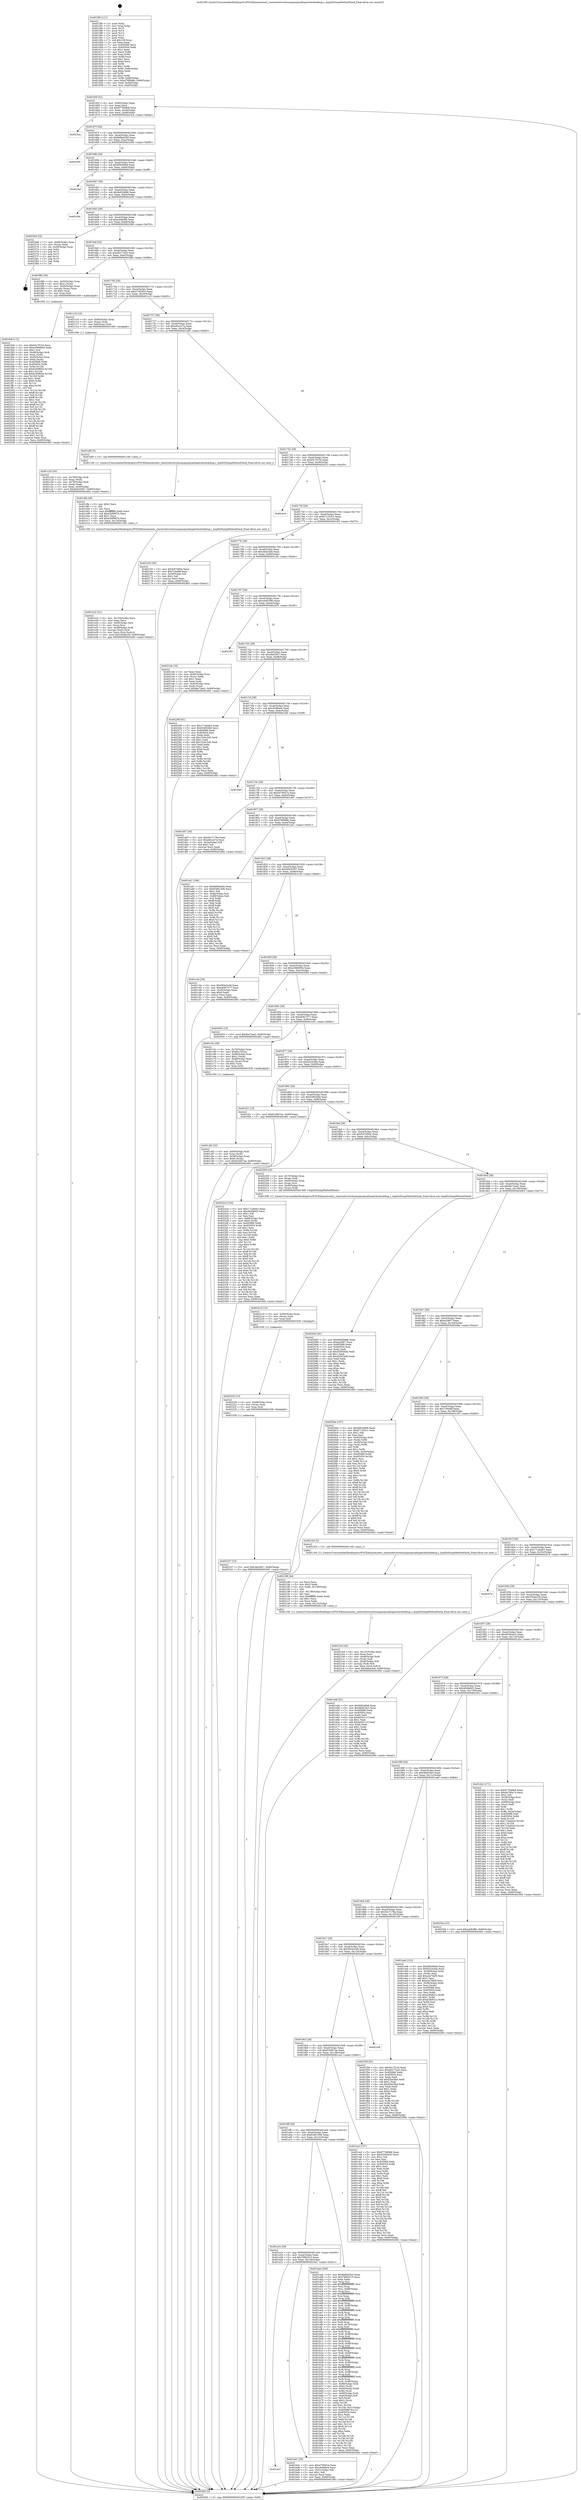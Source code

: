 digraph "0x4015f0" {
  label = "0x4015f0 (/mnt/c/Users/mathe/Desktop/tcc/POCII/binaries/extr_reactosdriversbusacpiacpicadispatcherdsdebug.c_AcpiDsDumpMethodStack_Final-ollvm.out::main(0))"
  labelloc = "t"
  node[shape=record]

  Entry [label="",width=0.3,height=0.3,shape=circle,fillcolor=black,style=filled]
  "0x40165f" [label="{
     0x40165f [32]\l
     | [instrs]\l
     &nbsp;&nbsp;0x40165f \<+6\>: mov -0x90(%rbp),%eax\l
     &nbsp;&nbsp;0x401665 \<+2\>: mov %eax,%ecx\l
     &nbsp;&nbsp;0x401667 \<+6\>: sub $0x8776d9b8,%ecx\l
     &nbsp;&nbsp;0x40166d \<+6\>: mov %eax,-0xa4(%rbp)\l
     &nbsp;&nbsp;0x401673 \<+6\>: mov %ecx,-0xa8(%rbp)\l
     &nbsp;&nbsp;0x401679 \<+6\>: je 00000000004023ca \<main+0xdda\>\l
  }"]
  "0x4023ca" [label="{
     0x4023ca\l
  }", style=dashed]
  "0x40167f" [label="{
     0x40167f [28]\l
     | [instrs]\l
     &nbsp;&nbsp;0x40167f \<+5\>: jmp 0000000000401684 \<main+0x94\>\l
     &nbsp;&nbsp;0x401684 \<+6\>: mov -0xa4(%rbp),%eax\l
     &nbsp;&nbsp;0x40168a \<+5\>: sub $0x8d9e62b0,%eax\l
     &nbsp;&nbsp;0x40168f \<+6\>: mov %eax,-0xac(%rbp)\l
     &nbsp;&nbsp;0x401695 \<+6\>: je 0000000000402385 \<main+0xd95\>\l
  }"]
  Exit [label="",width=0.3,height=0.3,shape=circle,fillcolor=black,style=filled,peripheries=2]
  "0x402385" [label="{
     0x402385\l
  }", style=dashed]
  "0x40169b" [label="{
     0x40169b [28]\l
     | [instrs]\l
     &nbsp;&nbsp;0x40169b \<+5\>: jmp 00000000004016a0 \<main+0xb0\>\l
     &nbsp;&nbsp;0x4016a0 \<+6\>: mov -0xa4(%rbp),%eax\l
     &nbsp;&nbsp;0x4016a6 \<+5\>: sub $0x90fc66b6,%eax\l
     &nbsp;&nbsp;0x4016ab \<+6\>: mov %eax,-0xb0(%rbp)\l
     &nbsp;&nbsp;0x4016b1 \<+6\>: je 00000000004023ef \<main+0xdff\>\l
  }"]
  "0x402237" [label="{
     0x402237 [15]\l
     | [instrs]\l
     &nbsp;&nbsp;0x402237 \<+10\>: movl $0xcfa039c7,-0x90(%rbp)\l
     &nbsp;&nbsp;0x402241 \<+5\>: jmp 0000000000402492 \<main+0xea2\>\l
  }"]
  "0x4023ef" [label="{
     0x4023ef\l
  }", style=dashed]
  "0x4016b7" [label="{
     0x4016b7 [28]\l
     | [instrs]\l
     &nbsp;&nbsp;0x4016b7 \<+5\>: jmp 00000000004016bc \<main+0xcc\>\l
     &nbsp;&nbsp;0x4016bc \<+6\>: mov -0xa4(%rbp),%eax\l
     &nbsp;&nbsp;0x4016c2 \<+5\>: sub $0x9e62b8e6,%eax\l
     &nbsp;&nbsp;0x4016c7 \<+6\>: mov %eax,-0xb4(%rbp)\l
     &nbsp;&nbsp;0x4016cd \<+6\>: je 0000000000402456 \<main+0xe66\>\l
  }"]
  "0x402228" [label="{
     0x402228 [15]\l
     | [instrs]\l
     &nbsp;&nbsp;0x402228 \<+4\>: mov -0x48(%rbp),%rax\l
     &nbsp;&nbsp;0x40222c \<+3\>: mov (%rax),%rax\l
     &nbsp;&nbsp;0x40222f \<+3\>: mov %rax,%rdi\l
     &nbsp;&nbsp;0x402232 \<+5\>: call 0000000000401030 \<free@plt\>\l
     | [calls]\l
     &nbsp;&nbsp;0x401030 \{1\} (unknown)\l
  }"]
  "0x402456" [label="{
     0x402456\l
  }", style=dashed]
  "0x4016d3" [label="{
     0x4016d3 [28]\l
     | [instrs]\l
     &nbsp;&nbsp;0x4016d3 \<+5\>: jmp 00000000004016d8 \<main+0xe8\>\l
     &nbsp;&nbsp;0x4016d8 \<+6\>: mov -0xa4(%rbp),%eax\l
     &nbsp;&nbsp;0x4016de \<+5\>: sub $0xa4dfcf8b,%eax\l
     &nbsp;&nbsp;0x4016e3 \<+6\>: mov %eax,-0xb8(%rbp)\l
     &nbsp;&nbsp;0x4016e9 \<+6\>: je 000000000040236d \<main+0xd7d\>\l
  }"]
  "0x402219" [label="{
     0x402219 [15]\l
     | [instrs]\l
     &nbsp;&nbsp;0x402219 \<+4\>: mov -0x60(%rbp),%rax\l
     &nbsp;&nbsp;0x40221d \<+3\>: mov (%rax),%rax\l
     &nbsp;&nbsp;0x402220 \<+3\>: mov %rax,%rdi\l
     &nbsp;&nbsp;0x402223 \<+5\>: call 0000000000401030 \<free@plt\>\l
     | [calls]\l
     &nbsp;&nbsp;0x401030 \{1\} (unknown)\l
  }"]
  "0x40236d" [label="{
     0x40236d [24]\l
     | [instrs]\l
     &nbsp;&nbsp;0x40236d \<+7\>: mov -0x88(%rbp),%rax\l
     &nbsp;&nbsp;0x402374 \<+2\>: mov (%rax),%eax\l
     &nbsp;&nbsp;0x402376 \<+4\>: lea -0x28(%rbp),%rsp\l
     &nbsp;&nbsp;0x40237a \<+1\>: pop %rbx\l
     &nbsp;&nbsp;0x40237b \<+2\>: pop %r12\l
     &nbsp;&nbsp;0x40237d \<+2\>: pop %r13\l
     &nbsp;&nbsp;0x40237f \<+2\>: pop %r14\l
     &nbsp;&nbsp;0x402381 \<+2\>: pop %r15\l
     &nbsp;&nbsp;0x402383 \<+1\>: pop %rbp\l
     &nbsp;&nbsp;0x402384 \<+1\>: ret\l
  }"]
  "0x4016ef" [label="{
     0x4016ef [28]\l
     | [instrs]\l
     &nbsp;&nbsp;0x4016ef \<+5\>: jmp 00000000004016f4 \<main+0x104\>\l
     &nbsp;&nbsp;0x4016f4 \<+6\>: mov -0xa4(%rbp),%eax\l
     &nbsp;&nbsp;0x4016fa \<+5\>: sub $0xa6277a43,%eax\l
     &nbsp;&nbsp;0x4016ff \<+6\>: mov %eax,-0xbc(%rbp)\l
     &nbsp;&nbsp;0x401705 \<+6\>: je 0000000000401f8b \<main+0x99b\>\l
  }"]
  "0x4021b4" [label="{
     0x4021b4 [42]\l
     | [instrs]\l
     &nbsp;&nbsp;0x4021b4 \<+6\>: mov -0x13c(%rbp),%ecx\l
     &nbsp;&nbsp;0x4021ba \<+3\>: imul %eax,%ecx\l
     &nbsp;&nbsp;0x4021bd \<+4\>: mov -0x48(%rbp),%rdi\l
     &nbsp;&nbsp;0x4021c1 \<+3\>: mov (%rdi),%rdi\l
     &nbsp;&nbsp;0x4021c4 \<+4\>: mov -0x40(%rbp),%r8\l
     &nbsp;&nbsp;0x4021c8 \<+3\>: movslq (%r8),%r8\l
     &nbsp;&nbsp;0x4021cb \<+4\>: mov %ecx,(%rdi,%r8,4)\l
     &nbsp;&nbsp;0x4021cf \<+10\>: movl $0xcbbecdc6,-0x90(%rbp)\l
     &nbsp;&nbsp;0x4021d9 \<+5\>: jmp 0000000000402492 \<main+0xea2\>\l
  }"]
  "0x401f8b" [label="{
     0x401f8b [29]\l
     | [instrs]\l
     &nbsp;&nbsp;0x401f8b \<+4\>: mov -0x50(%rbp),%rax\l
     &nbsp;&nbsp;0x401f8f \<+6\>: movl $0x1,(%rax)\l
     &nbsp;&nbsp;0x401f95 \<+4\>: mov -0x50(%rbp),%rax\l
     &nbsp;&nbsp;0x401f99 \<+3\>: movslq (%rax),%rax\l
     &nbsp;&nbsp;0x401f9c \<+4\>: shl $0x2,%rax\l
     &nbsp;&nbsp;0x401fa0 \<+3\>: mov %rax,%rdi\l
     &nbsp;&nbsp;0x401fa3 \<+5\>: call 0000000000401050 \<malloc@plt\>\l
     | [calls]\l
     &nbsp;&nbsp;0x401050 \{1\} (unknown)\l
  }"]
  "0x40170b" [label="{
     0x40170b [28]\l
     | [instrs]\l
     &nbsp;&nbsp;0x40170b \<+5\>: jmp 0000000000401710 \<main+0x120\>\l
     &nbsp;&nbsp;0x401710 \<+6\>: mov -0xa4(%rbp),%eax\l
     &nbsp;&nbsp;0x401716 \<+5\>: sub $0xa73f2624,%eax\l
     &nbsp;&nbsp;0x40171b \<+6\>: mov %eax,-0xc0(%rbp)\l
     &nbsp;&nbsp;0x401721 \<+6\>: je 0000000000401c10 \<main+0x620\>\l
  }"]
  "0x402188" [label="{
     0x402188 [44]\l
     | [instrs]\l
     &nbsp;&nbsp;0x402188 \<+2\>: xor %ecx,%ecx\l
     &nbsp;&nbsp;0x40218a \<+5\>: mov $0x2,%edx\l
     &nbsp;&nbsp;0x40218f \<+6\>: mov %edx,-0x138(%rbp)\l
     &nbsp;&nbsp;0x402195 \<+1\>: cltd\l
     &nbsp;&nbsp;0x402196 \<+6\>: mov -0x138(%rbp),%esi\l
     &nbsp;&nbsp;0x40219c \<+2\>: idiv %esi\l
     &nbsp;&nbsp;0x40219e \<+6\>: imul $0xfffffffe,%edx,%edx\l
     &nbsp;&nbsp;0x4021a4 \<+3\>: sub $0x1,%ecx\l
     &nbsp;&nbsp;0x4021a7 \<+2\>: sub %ecx,%edx\l
     &nbsp;&nbsp;0x4021a9 \<+6\>: mov %edx,-0x13c(%rbp)\l
     &nbsp;&nbsp;0x4021af \<+5\>: call 0000000000401160 \<next_i\>\l
     | [calls]\l
     &nbsp;&nbsp;0x401160 \{1\} (/mnt/c/Users/mathe/Desktop/tcc/POCII/binaries/extr_reactosdriversbusacpiacpicadispatcherdsdebug.c_AcpiDsDumpMethodStack_Final-ollvm.out::next_i)\l
  }"]
  "0x401c10" [label="{
     0x401c10 [16]\l
     | [instrs]\l
     &nbsp;&nbsp;0x401c10 \<+4\>: mov -0x80(%rbp),%rax\l
     &nbsp;&nbsp;0x401c14 \<+3\>: mov (%rax),%rax\l
     &nbsp;&nbsp;0x401c17 \<+4\>: mov 0x8(%rax),%rdi\l
     &nbsp;&nbsp;0x401c1b \<+5\>: call 0000000000401060 \<atoi@plt\>\l
     | [calls]\l
     &nbsp;&nbsp;0x401060 \{1\} (unknown)\l
  }"]
  "0x401727" [label="{
     0x401727 [28]\l
     | [instrs]\l
     &nbsp;&nbsp;0x401727 \<+5\>: jmp 000000000040172c \<main+0x13c\>\l
     &nbsp;&nbsp;0x40172c \<+6\>: mov -0xa4(%rbp),%eax\l
     &nbsp;&nbsp;0x401732 \<+5\>: sub $0xa9ccce7a,%eax\l
     &nbsp;&nbsp;0x401737 \<+6\>: mov %eax,-0xc4(%rbp)\l
     &nbsp;&nbsp;0x40173d \<+6\>: je 0000000000401df5 \<main+0x805\>\l
  }"]
  "0x401fa8" [label="{
     0x401fa8 [172]\l
     | [instrs]\l
     &nbsp;&nbsp;0x401fa8 \<+5\>: mov $0xb5c7f154,%ecx\l
     &nbsp;&nbsp;0x401fad \<+5\>: mov $0xe396685d,%edx\l
     &nbsp;&nbsp;0x401fb2 \<+3\>: mov $0x1,%sil\l
     &nbsp;&nbsp;0x401fb5 \<+4\>: mov -0x48(%rbp),%rdi\l
     &nbsp;&nbsp;0x401fb9 \<+3\>: mov %rax,(%rdi)\l
     &nbsp;&nbsp;0x401fbc \<+4\>: mov -0x40(%rbp),%rax\l
     &nbsp;&nbsp;0x401fc0 \<+6\>: movl $0x0,(%rax)\l
     &nbsp;&nbsp;0x401fc6 \<+8\>: mov 0x405068,%r8d\l
     &nbsp;&nbsp;0x401fce \<+8\>: mov 0x405054,%r9d\l
     &nbsp;&nbsp;0x401fd6 \<+3\>: mov %r8d,%r10d\l
     &nbsp;&nbsp;0x401fd9 \<+7\>: sub $0xdc50965d,%r10d\l
     &nbsp;&nbsp;0x401fe0 \<+4\>: sub $0x1,%r10d\l
     &nbsp;&nbsp;0x401fe4 \<+7\>: add $0xdc50965d,%r10d\l
     &nbsp;&nbsp;0x401feb \<+4\>: imul %r10d,%r8d\l
     &nbsp;&nbsp;0x401fef \<+4\>: and $0x1,%r8d\l
     &nbsp;&nbsp;0x401ff3 \<+4\>: cmp $0x0,%r8d\l
     &nbsp;&nbsp;0x401ff7 \<+4\>: sete %r11b\l
     &nbsp;&nbsp;0x401ffb \<+4\>: cmp $0xa,%r9d\l
     &nbsp;&nbsp;0x401fff \<+3\>: setl %bl\l
     &nbsp;&nbsp;0x402002 \<+3\>: mov %r11b,%r14b\l
     &nbsp;&nbsp;0x402005 \<+4\>: xor $0xff,%r14b\l
     &nbsp;&nbsp;0x402009 \<+3\>: mov %bl,%r15b\l
     &nbsp;&nbsp;0x40200c \<+4\>: xor $0xff,%r15b\l
     &nbsp;&nbsp;0x402010 \<+4\>: xor $0x1,%sil\l
     &nbsp;&nbsp;0x402014 \<+3\>: mov %r14b,%r12b\l
     &nbsp;&nbsp;0x402017 \<+4\>: and $0xff,%r12b\l
     &nbsp;&nbsp;0x40201b \<+3\>: and %sil,%r11b\l
     &nbsp;&nbsp;0x40201e \<+3\>: mov %r15b,%r13b\l
     &nbsp;&nbsp;0x402021 \<+4\>: and $0xff,%r13b\l
     &nbsp;&nbsp;0x402025 \<+3\>: and %sil,%bl\l
     &nbsp;&nbsp;0x402028 \<+3\>: or %r11b,%r12b\l
     &nbsp;&nbsp;0x40202b \<+3\>: or %bl,%r13b\l
     &nbsp;&nbsp;0x40202e \<+3\>: xor %r13b,%r12b\l
     &nbsp;&nbsp;0x402031 \<+3\>: or %r15b,%r14b\l
     &nbsp;&nbsp;0x402034 \<+4\>: xor $0xff,%r14b\l
     &nbsp;&nbsp;0x402038 \<+4\>: or $0x1,%sil\l
     &nbsp;&nbsp;0x40203c \<+3\>: and %sil,%r14b\l
     &nbsp;&nbsp;0x40203f \<+3\>: or %r14b,%r12b\l
     &nbsp;&nbsp;0x402042 \<+4\>: test $0x1,%r12b\l
     &nbsp;&nbsp;0x402046 \<+3\>: cmovne %edx,%ecx\l
     &nbsp;&nbsp;0x402049 \<+6\>: mov %ecx,-0x90(%rbp)\l
     &nbsp;&nbsp;0x40204f \<+5\>: jmp 0000000000402492 \<main+0xea2\>\l
  }"]
  "0x401df5" [label="{
     0x401df5 [5]\l
     | [instrs]\l
     &nbsp;&nbsp;0x401df5 \<+5\>: call 0000000000401160 \<next_i\>\l
     | [calls]\l
     &nbsp;&nbsp;0x401160 \{1\} (/mnt/c/Users/mathe/Desktop/tcc/POCII/binaries/extr_reactosdriversbusacpiacpicadispatcherdsdebug.c_AcpiDsDumpMethodStack_Final-ollvm.out::next_i)\l
  }"]
  "0x401743" [label="{
     0x401743 [28]\l
     | [instrs]\l
     &nbsp;&nbsp;0x401743 \<+5\>: jmp 0000000000401748 \<main+0x158\>\l
     &nbsp;&nbsp;0x401748 \<+6\>: mov -0xa4(%rbp),%eax\l
     &nbsp;&nbsp;0x40174e \<+5\>: sub $0xb5c7f154,%eax\l
     &nbsp;&nbsp;0x401753 \<+6\>: mov %eax,-0xc8(%rbp)\l
     &nbsp;&nbsp;0x401759 \<+6\>: je 0000000000402419 \<main+0xe29\>\l
  }"]
  "0x401e22" [label="{
     0x401e22 [41]\l
     | [instrs]\l
     &nbsp;&nbsp;0x401e22 \<+6\>: mov -0x134(%rbp),%ecx\l
     &nbsp;&nbsp;0x401e28 \<+3\>: imul %eax,%ecx\l
     &nbsp;&nbsp;0x401e2b \<+4\>: mov -0x60(%rbp),%rsi\l
     &nbsp;&nbsp;0x401e2f \<+3\>: mov (%rsi),%rsi\l
     &nbsp;&nbsp;0x401e32 \<+4\>: mov -0x58(%rbp),%rdi\l
     &nbsp;&nbsp;0x401e36 \<+3\>: movslq (%rdi),%rdi\l
     &nbsp;&nbsp;0x401e39 \<+3\>: mov %ecx,(%rsi,%rdi,4)\l
     &nbsp;&nbsp;0x401e3c \<+10\>: movl $0x250de228,-0x90(%rbp)\l
     &nbsp;&nbsp;0x401e46 \<+5\>: jmp 0000000000402492 \<main+0xea2\>\l
  }"]
  "0x402419" [label="{
     0x402419\l
  }", style=dashed]
  "0x40175f" [label="{
     0x40175f [28]\l
     | [instrs]\l
     &nbsp;&nbsp;0x40175f \<+5\>: jmp 0000000000401764 \<main+0x174\>\l
     &nbsp;&nbsp;0x401764 \<+6\>: mov -0xa4(%rbp),%eax\l
     &nbsp;&nbsp;0x40176a \<+5\>: sub $0xb71253c1,%eax\l
     &nbsp;&nbsp;0x40176f \<+6\>: mov %eax,-0xcc(%rbp)\l
     &nbsp;&nbsp;0x401775 \<+6\>: je 0000000000402165 \<main+0xb75\>\l
  }"]
  "0x401dfa" [label="{
     0x401dfa [40]\l
     | [instrs]\l
     &nbsp;&nbsp;0x401dfa \<+5\>: mov $0x2,%ecx\l
     &nbsp;&nbsp;0x401dff \<+1\>: cltd\l
     &nbsp;&nbsp;0x401e00 \<+2\>: idiv %ecx\l
     &nbsp;&nbsp;0x401e02 \<+6\>: imul $0xfffffffe,%edx,%ecx\l
     &nbsp;&nbsp;0x401e08 \<+6\>: sub $0xe3b8987b,%ecx\l
     &nbsp;&nbsp;0x401e0e \<+3\>: add $0x1,%ecx\l
     &nbsp;&nbsp;0x401e11 \<+6\>: add $0xe3b8987b,%ecx\l
     &nbsp;&nbsp;0x401e17 \<+6\>: mov %ecx,-0x134(%rbp)\l
     &nbsp;&nbsp;0x401e1d \<+5\>: call 0000000000401160 \<next_i\>\l
     | [calls]\l
     &nbsp;&nbsp;0x401160 \{1\} (/mnt/c/Users/mathe/Desktop/tcc/POCII/binaries/extr_reactosdriversbusacpiacpicadispatcherdsdebug.c_AcpiDsDumpMethodStack_Final-ollvm.out::next_i)\l
  }"]
  "0x402165" [label="{
     0x402165 [30]\l
     | [instrs]\l
     &nbsp;&nbsp;0x402165 \<+5\>: mov $0xfc67d00a,%eax\l
     &nbsp;&nbsp;0x40216a \<+5\>: mov $0x7c0ed6f,%ecx\l
     &nbsp;&nbsp;0x40216f \<+3\>: mov -0x29(%rbp),%dl\l
     &nbsp;&nbsp;0x402172 \<+3\>: test $0x1,%dl\l
     &nbsp;&nbsp;0x402175 \<+3\>: cmovne %ecx,%eax\l
     &nbsp;&nbsp;0x402178 \<+6\>: mov %eax,-0x90(%rbp)\l
     &nbsp;&nbsp;0x40217e \<+5\>: jmp 0000000000402492 \<main+0xea2\>\l
  }"]
  "0x40177b" [label="{
     0x40177b [28]\l
     | [instrs]\l
     &nbsp;&nbsp;0x40177b \<+5\>: jmp 0000000000401780 \<main+0x190\>\l
     &nbsp;&nbsp;0x401780 \<+6\>: mov -0xa4(%rbp),%eax\l
     &nbsp;&nbsp;0x401786 \<+5\>: sub $0xcbbecdc6,%eax\l
     &nbsp;&nbsp;0x40178b \<+6\>: mov %eax,-0xd0(%rbp)\l
     &nbsp;&nbsp;0x401791 \<+6\>: je 00000000004021de \<main+0xbee\>\l
  }"]
  "0x401c83" [label="{
     0x401c83 [32]\l
     | [instrs]\l
     &nbsp;&nbsp;0x401c83 \<+4\>: mov -0x60(%rbp),%rdi\l
     &nbsp;&nbsp;0x401c87 \<+3\>: mov %rax,(%rdi)\l
     &nbsp;&nbsp;0x401c8a \<+4\>: mov -0x58(%rbp),%rax\l
     &nbsp;&nbsp;0x401c8e \<+6\>: movl $0x0,(%rax)\l
     &nbsp;&nbsp;0x401c94 \<+10\>: movl $0x61b947ae,-0x90(%rbp)\l
     &nbsp;&nbsp;0x401c9e \<+5\>: jmp 0000000000402492 \<main+0xea2\>\l
  }"]
  "0x4021de" [label="{
     0x4021de [34]\l
     | [instrs]\l
     &nbsp;&nbsp;0x4021de \<+2\>: xor %eax,%eax\l
     &nbsp;&nbsp;0x4021e0 \<+4\>: mov -0x40(%rbp),%rcx\l
     &nbsp;&nbsp;0x4021e4 \<+2\>: mov (%rcx),%edx\l
     &nbsp;&nbsp;0x4021e6 \<+3\>: sub $0x1,%eax\l
     &nbsp;&nbsp;0x4021e9 \<+2\>: sub %eax,%edx\l
     &nbsp;&nbsp;0x4021eb \<+4\>: mov -0x40(%rbp),%rcx\l
     &nbsp;&nbsp;0x4021ef \<+2\>: mov %edx,(%rcx)\l
     &nbsp;&nbsp;0x4021f1 \<+10\>: movl $0xfee72ae2,-0x90(%rbp)\l
     &nbsp;&nbsp;0x4021fb \<+5\>: jmp 0000000000402492 \<main+0xea2\>\l
  }"]
  "0x401797" [label="{
     0x401797 [28]\l
     | [instrs]\l
     &nbsp;&nbsp;0x401797 \<+5\>: jmp 000000000040179c \<main+0x1ac\>\l
     &nbsp;&nbsp;0x40179c \<+6\>: mov -0xa4(%rbp),%eax\l
     &nbsp;&nbsp;0x4017a2 \<+5\>: sub $0xcee05390,%eax\l
     &nbsp;&nbsp;0x4017a7 \<+6\>: mov %eax,-0xd4(%rbp)\l
     &nbsp;&nbsp;0x4017ad \<+6\>: je 0000000000402255 \<main+0xc65\>\l
  }"]
  "0x401c20" [label="{
     0x401c20 [30]\l
     | [instrs]\l
     &nbsp;&nbsp;0x401c20 \<+4\>: mov -0x78(%rbp),%rdi\l
     &nbsp;&nbsp;0x401c24 \<+2\>: mov %eax,(%rdi)\l
     &nbsp;&nbsp;0x401c26 \<+4\>: mov -0x78(%rbp),%rdi\l
     &nbsp;&nbsp;0x401c2a \<+2\>: mov (%rdi),%eax\l
     &nbsp;&nbsp;0x401c2c \<+3\>: mov %eax,-0x30(%rbp)\l
     &nbsp;&nbsp;0x401c2f \<+10\>: movl $0xdd435d57,-0x90(%rbp)\l
     &nbsp;&nbsp;0x401c39 \<+5\>: jmp 0000000000402492 \<main+0xea2\>\l
  }"]
  "0x402255" [label="{
     0x402255\l
  }", style=dashed]
  "0x4017b3" [label="{
     0x4017b3 [28]\l
     | [instrs]\l
     &nbsp;&nbsp;0x4017b3 \<+5\>: jmp 00000000004017b8 \<main+0x1c8\>\l
     &nbsp;&nbsp;0x4017b8 \<+6\>: mov -0xa4(%rbp),%eax\l
     &nbsp;&nbsp;0x4017be \<+5\>: sub $0xcfa039c7,%eax\l
     &nbsp;&nbsp;0x4017c3 \<+6\>: mov %eax,-0xd8(%rbp)\l
     &nbsp;&nbsp;0x4017c9 \<+6\>: je 0000000000402269 \<main+0xc79\>\l
  }"]
  "0x401a37" [label="{
     0x401a37\l
  }", style=dashed]
  "0x402269" [label="{
     0x402269 [91]\l
     | [instrs]\l
     &nbsp;&nbsp;0x402269 \<+5\>: mov $0x171abeb3,%eax\l
     &nbsp;&nbsp;0x40226e \<+5\>: mov $0xf248349d,%ecx\l
     &nbsp;&nbsp;0x402273 \<+7\>: mov 0x405068,%edx\l
     &nbsp;&nbsp;0x40227a \<+7\>: mov 0x405054,%esi\l
     &nbsp;&nbsp;0x402281 \<+2\>: mov %edx,%edi\l
     &nbsp;&nbsp;0x402283 \<+6\>: sub $0x10c6c2d5,%edi\l
     &nbsp;&nbsp;0x402289 \<+3\>: sub $0x1,%edi\l
     &nbsp;&nbsp;0x40228c \<+6\>: add $0x10c6c2d5,%edi\l
     &nbsp;&nbsp;0x402292 \<+3\>: imul %edi,%edx\l
     &nbsp;&nbsp;0x402295 \<+3\>: and $0x1,%edx\l
     &nbsp;&nbsp;0x402298 \<+3\>: cmp $0x0,%edx\l
     &nbsp;&nbsp;0x40229b \<+4\>: sete %r8b\l
     &nbsp;&nbsp;0x40229f \<+3\>: cmp $0xa,%esi\l
     &nbsp;&nbsp;0x4022a2 \<+4\>: setl %r9b\l
     &nbsp;&nbsp;0x4022a6 \<+3\>: mov %r8b,%r10b\l
     &nbsp;&nbsp;0x4022a9 \<+3\>: and %r9b,%r10b\l
     &nbsp;&nbsp;0x4022ac \<+3\>: xor %r9b,%r8b\l
     &nbsp;&nbsp;0x4022af \<+3\>: or %r8b,%r10b\l
     &nbsp;&nbsp;0x4022b2 \<+4\>: test $0x1,%r10b\l
     &nbsp;&nbsp;0x4022b6 \<+3\>: cmovne %ecx,%eax\l
     &nbsp;&nbsp;0x4022b9 \<+6\>: mov %eax,-0x90(%rbp)\l
     &nbsp;&nbsp;0x4022bf \<+5\>: jmp 0000000000402492 \<main+0xea2\>\l
  }"]
  "0x4017cf" [label="{
     0x4017cf [28]\l
     | [instrs]\l
     &nbsp;&nbsp;0x4017cf \<+5\>: jmp 00000000004017d4 \<main+0x1e4\>\l
     &nbsp;&nbsp;0x4017d4 \<+6\>: mov -0xa4(%rbp),%eax\l
     &nbsp;&nbsp;0x4017da \<+5\>: sub $0xcfc0bbe4,%eax\l
     &nbsp;&nbsp;0x4017df \<+6\>: mov %eax,-0xdc(%rbp)\l
     &nbsp;&nbsp;0x4017e5 \<+6\>: je 0000000000401bef \<main+0x5ff\>\l
  }"]
  "0x401bd1" [label="{
     0x401bd1 [30]\l
     | [instrs]\l
     &nbsp;&nbsp;0x401bd1 \<+5\>: mov $0xa73f2624,%eax\l
     &nbsp;&nbsp;0x401bd6 \<+5\>: mov $0xcfc0bbe4,%ecx\l
     &nbsp;&nbsp;0x401bdb \<+3\>: mov -0x31(%rbp),%dl\l
     &nbsp;&nbsp;0x401bde \<+3\>: test $0x1,%dl\l
     &nbsp;&nbsp;0x401be1 \<+3\>: cmovne %ecx,%eax\l
     &nbsp;&nbsp;0x401be4 \<+6\>: mov %eax,-0x90(%rbp)\l
     &nbsp;&nbsp;0x401bea \<+5\>: jmp 0000000000402492 \<main+0xea2\>\l
  }"]
  "0x401bef" [label="{
     0x401bef\l
  }", style=dashed]
  "0x4017eb" [label="{
     0x4017eb [28]\l
     | [instrs]\l
     &nbsp;&nbsp;0x4017eb \<+5\>: jmp 00000000004017f0 \<main+0x200\>\l
     &nbsp;&nbsp;0x4017f0 \<+6\>: mov -0xa4(%rbp),%eax\l
     &nbsp;&nbsp;0x4017f6 \<+5\>: sub $0xd4790a7a,%eax\l
     &nbsp;&nbsp;0x4017fb \<+6\>: mov %eax,-0xe0(%rbp)\l
     &nbsp;&nbsp;0x401801 \<+6\>: je 0000000000401dd7 \<main+0x7e7\>\l
  }"]
  "0x401a1b" [label="{
     0x401a1b [28]\l
     | [instrs]\l
     &nbsp;&nbsp;0x401a1b \<+5\>: jmp 0000000000401a20 \<main+0x430\>\l
     &nbsp;&nbsp;0x401a20 \<+6\>: mov -0xa4(%rbp),%eax\l
     &nbsp;&nbsp;0x401a26 \<+5\>: sub $0x76f64313,%eax\l
     &nbsp;&nbsp;0x401a2b \<+6\>: mov %eax,-0x130(%rbp)\l
     &nbsp;&nbsp;0x401a31 \<+6\>: je 0000000000401bd1 \<main+0x5e1\>\l
  }"]
  "0x401dd7" [label="{
     0x401dd7 [30]\l
     | [instrs]\l
     &nbsp;&nbsp;0x401dd7 \<+5\>: mov $0x54c7179a,%eax\l
     &nbsp;&nbsp;0x401ddc \<+5\>: mov $0xa9ccce7a,%ecx\l
     &nbsp;&nbsp;0x401de1 \<+3\>: mov -0x2a(%rbp),%dl\l
     &nbsp;&nbsp;0x401de4 \<+3\>: test $0x1,%dl\l
     &nbsp;&nbsp;0x401de7 \<+3\>: cmovne %ecx,%eax\l
     &nbsp;&nbsp;0x401dea \<+6\>: mov %eax,-0x90(%rbp)\l
     &nbsp;&nbsp;0x401df0 \<+5\>: jmp 0000000000402492 \<main+0xea2\>\l
  }"]
  "0x401807" [label="{
     0x401807 [28]\l
     | [instrs]\l
     &nbsp;&nbsp;0x401807 \<+5\>: jmp 000000000040180c \<main+0x21c\>\l
     &nbsp;&nbsp;0x40180c \<+6\>: mov -0xa4(%rbp),%eax\l
     &nbsp;&nbsp;0x401812 \<+5\>: sub $0xd76f0d6b,%eax\l
     &nbsp;&nbsp;0x401817 \<+6\>: mov %eax,-0xe4(%rbp)\l
     &nbsp;&nbsp;0x40181d \<+6\>: je 0000000000401a41 \<main+0x451\>\l
  }"]
  "0x401aab" [label="{
     0x401aab [294]\l
     | [instrs]\l
     &nbsp;&nbsp;0x401aab \<+5\>: mov $0x8d9e62b0,%eax\l
     &nbsp;&nbsp;0x401ab0 \<+5\>: mov $0x76f64313,%ecx\l
     &nbsp;&nbsp;0x401ab5 \<+2\>: xor %edx,%edx\l
     &nbsp;&nbsp;0x401ab7 \<+3\>: mov %rsp,%rsi\l
     &nbsp;&nbsp;0x401aba \<+4\>: add $0xfffffffffffffff0,%rsi\l
     &nbsp;&nbsp;0x401abe \<+3\>: mov %rsi,%rsp\l
     &nbsp;&nbsp;0x401ac1 \<+7\>: mov %rsi,-0x88(%rbp)\l
     &nbsp;&nbsp;0x401ac8 \<+3\>: mov %rsp,%rsi\l
     &nbsp;&nbsp;0x401acb \<+4\>: add $0xfffffffffffffff0,%rsi\l
     &nbsp;&nbsp;0x401acf \<+3\>: mov %rsi,%rsp\l
     &nbsp;&nbsp;0x401ad2 \<+3\>: mov %rsp,%rdi\l
     &nbsp;&nbsp;0x401ad5 \<+4\>: add $0xfffffffffffffff0,%rdi\l
     &nbsp;&nbsp;0x401ad9 \<+3\>: mov %rdi,%rsp\l
     &nbsp;&nbsp;0x401adc \<+4\>: mov %rdi,-0x80(%rbp)\l
     &nbsp;&nbsp;0x401ae0 \<+3\>: mov %rsp,%rdi\l
     &nbsp;&nbsp;0x401ae3 \<+4\>: add $0xfffffffffffffff0,%rdi\l
     &nbsp;&nbsp;0x401ae7 \<+3\>: mov %rdi,%rsp\l
     &nbsp;&nbsp;0x401aea \<+4\>: mov %rdi,-0x78(%rbp)\l
     &nbsp;&nbsp;0x401aee \<+3\>: mov %rsp,%rdi\l
     &nbsp;&nbsp;0x401af1 \<+4\>: add $0xfffffffffffffff0,%rdi\l
     &nbsp;&nbsp;0x401af5 \<+3\>: mov %rdi,%rsp\l
     &nbsp;&nbsp;0x401af8 \<+4\>: mov %rdi,-0x70(%rbp)\l
     &nbsp;&nbsp;0x401afc \<+3\>: mov %rsp,%rdi\l
     &nbsp;&nbsp;0x401aff \<+4\>: add $0xfffffffffffffff0,%rdi\l
     &nbsp;&nbsp;0x401b03 \<+3\>: mov %rdi,%rsp\l
     &nbsp;&nbsp;0x401b06 \<+4\>: mov %rdi,-0x68(%rbp)\l
     &nbsp;&nbsp;0x401b0a \<+3\>: mov %rsp,%rdi\l
     &nbsp;&nbsp;0x401b0d \<+4\>: add $0xfffffffffffffff0,%rdi\l
     &nbsp;&nbsp;0x401b11 \<+3\>: mov %rdi,%rsp\l
     &nbsp;&nbsp;0x401b14 \<+4\>: mov %rdi,-0x60(%rbp)\l
     &nbsp;&nbsp;0x401b18 \<+3\>: mov %rsp,%rdi\l
     &nbsp;&nbsp;0x401b1b \<+4\>: add $0xfffffffffffffff0,%rdi\l
     &nbsp;&nbsp;0x401b1f \<+3\>: mov %rdi,%rsp\l
     &nbsp;&nbsp;0x401b22 \<+4\>: mov %rdi,-0x58(%rbp)\l
     &nbsp;&nbsp;0x401b26 \<+3\>: mov %rsp,%rdi\l
     &nbsp;&nbsp;0x401b29 \<+4\>: add $0xfffffffffffffff0,%rdi\l
     &nbsp;&nbsp;0x401b2d \<+3\>: mov %rdi,%rsp\l
     &nbsp;&nbsp;0x401b30 \<+4\>: mov %rdi,-0x50(%rbp)\l
     &nbsp;&nbsp;0x401b34 \<+3\>: mov %rsp,%rdi\l
     &nbsp;&nbsp;0x401b37 \<+4\>: add $0xfffffffffffffff0,%rdi\l
     &nbsp;&nbsp;0x401b3b \<+3\>: mov %rdi,%rsp\l
     &nbsp;&nbsp;0x401b3e \<+4\>: mov %rdi,-0x48(%rbp)\l
     &nbsp;&nbsp;0x401b42 \<+3\>: mov %rsp,%rdi\l
     &nbsp;&nbsp;0x401b45 \<+4\>: add $0xfffffffffffffff0,%rdi\l
     &nbsp;&nbsp;0x401b49 \<+3\>: mov %rdi,%rsp\l
     &nbsp;&nbsp;0x401b4c \<+4\>: mov %rdi,-0x40(%rbp)\l
     &nbsp;&nbsp;0x401b50 \<+7\>: mov -0x88(%rbp),%rdi\l
     &nbsp;&nbsp;0x401b57 \<+6\>: movl $0x0,(%rdi)\l
     &nbsp;&nbsp;0x401b5d \<+7\>: mov -0x94(%rbp),%r8d\l
     &nbsp;&nbsp;0x401b64 \<+3\>: mov %r8d,(%rsi)\l
     &nbsp;&nbsp;0x401b67 \<+4\>: mov -0x80(%rbp),%rdi\l
     &nbsp;&nbsp;0x401b6b \<+7\>: mov -0xa0(%rbp),%r9\l
     &nbsp;&nbsp;0x401b72 \<+3\>: mov %r9,(%rdi)\l
     &nbsp;&nbsp;0x401b75 \<+3\>: cmpl $0x2,(%rsi)\l
     &nbsp;&nbsp;0x401b78 \<+4\>: setne %r10b\l
     &nbsp;&nbsp;0x401b7c \<+4\>: and $0x1,%r10b\l
     &nbsp;&nbsp;0x401b80 \<+4\>: mov %r10b,-0x31(%rbp)\l
     &nbsp;&nbsp;0x401b84 \<+8\>: mov 0x405068,%r11d\l
     &nbsp;&nbsp;0x401b8c \<+7\>: mov 0x405054,%ebx\l
     &nbsp;&nbsp;0x401b93 \<+3\>: sub $0x1,%edx\l
     &nbsp;&nbsp;0x401b96 \<+3\>: mov %r11d,%r14d\l
     &nbsp;&nbsp;0x401b99 \<+3\>: add %edx,%r14d\l
     &nbsp;&nbsp;0x401b9c \<+4\>: imul %r14d,%r11d\l
     &nbsp;&nbsp;0x401ba0 \<+4\>: and $0x1,%r11d\l
     &nbsp;&nbsp;0x401ba4 \<+4\>: cmp $0x0,%r11d\l
     &nbsp;&nbsp;0x401ba8 \<+4\>: sete %r10b\l
     &nbsp;&nbsp;0x401bac \<+3\>: cmp $0xa,%ebx\l
     &nbsp;&nbsp;0x401baf \<+4\>: setl %r15b\l
     &nbsp;&nbsp;0x401bb3 \<+3\>: mov %r10b,%r12b\l
     &nbsp;&nbsp;0x401bb6 \<+3\>: and %r15b,%r12b\l
     &nbsp;&nbsp;0x401bb9 \<+3\>: xor %r15b,%r10b\l
     &nbsp;&nbsp;0x401bbc \<+3\>: or %r10b,%r12b\l
     &nbsp;&nbsp;0x401bbf \<+4\>: test $0x1,%r12b\l
     &nbsp;&nbsp;0x401bc3 \<+3\>: cmovne %ecx,%eax\l
     &nbsp;&nbsp;0x401bc6 \<+6\>: mov %eax,-0x90(%rbp)\l
     &nbsp;&nbsp;0x401bcc \<+5\>: jmp 0000000000402492 \<main+0xea2\>\l
  }"]
  "0x401a41" [label="{
     0x401a41 [106]\l
     | [instrs]\l
     &nbsp;&nbsp;0x401a41 \<+5\>: mov $0x8d9e62b0,%eax\l
     &nbsp;&nbsp;0x401a46 \<+5\>: mov $0x63d61506,%ecx\l
     &nbsp;&nbsp;0x401a4b \<+2\>: mov $0x1,%dl\l
     &nbsp;&nbsp;0x401a4d \<+7\>: mov -0x8a(%rbp),%sil\l
     &nbsp;&nbsp;0x401a54 \<+7\>: mov -0x89(%rbp),%dil\l
     &nbsp;&nbsp;0x401a5b \<+3\>: mov %sil,%r8b\l
     &nbsp;&nbsp;0x401a5e \<+4\>: xor $0xff,%r8b\l
     &nbsp;&nbsp;0x401a62 \<+3\>: mov %dil,%r9b\l
     &nbsp;&nbsp;0x401a65 \<+4\>: xor $0xff,%r9b\l
     &nbsp;&nbsp;0x401a69 \<+3\>: xor $0x0,%dl\l
     &nbsp;&nbsp;0x401a6c \<+3\>: mov %r8b,%r10b\l
     &nbsp;&nbsp;0x401a6f \<+4\>: and $0x0,%r10b\l
     &nbsp;&nbsp;0x401a73 \<+3\>: and %dl,%sil\l
     &nbsp;&nbsp;0x401a76 \<+3\>: mov %r9b,%r11b\l
     &nbsp;&nbsp;0x401a79 \<+4\>: and $0x0,%r11b\l
     &nbsp;&nbsp;0x401a7d \<+3\>: and %dl,%dil\l
     &nbsp;&nbsp;0x401a80 \<+3\>: or %sil,%r10b\l
     &nbsp;&nbsp;0x401a83 \<+3\>: or %dil,%r11b\l
     &nbsp;&nbsp;0x401a86 \<+3\>: xor %r11b,%r10b\l
     &nbsp;&nbsp;0x401a89 \<+3\>: or %r9b,%r8b\l
     &nbsp;&nbsp;0x401a8c \<+4\>: xor $0xff,%r8b\l
     &nbsp;&nbsp;0x401a90 \<+3\>: or $0x0,%dl\l
     &nbsp;&nbsp;0x401a93 \<+3\>: and %dl,%r8b\l
     &nbsp;&nbsp;0x401a96 \<+3\>: or %r8b,%r10b\l
     &nbsp;&nbsp;0x401a99 \<+4\>: test $0x1,%r10b\l
     &nbsp;&nbsp;0x401a9d \<+3\>: cmovne %ecx,%eax\l
     &nbsp;&nbsp;0x401aa0 \<+6\>: mov %eax,-0x90(%rbp)\l
     &nbsp;&nbsp;0x401aa6 \<+5\>: jmp 0000000000402492 \<main+0xea2\>\l
  }"]
  "0x401823" [label="{
     0x401823 [28]\l
     | [instrs]\l
     &nbsp;&nbsp;0x401823 \<+5\>: jmp 0000000000401828 \<main+0x238\>\l
     &nbsp;&nbsp;0x401828 \<+6\>: mov -0xa4(%rbp),%eax\l
     &nbsp;&nbsp;0x40182e \<+5\>: sub $0xdd435d57,%eax\l
     &nbsp;&nbsp;0x401833 \<+6\>: mov %eax,-0xe8(%rbp)\l
     &nbsp;&nbsp;0x401839 \<+6\>: je 0000000000401c3e \<main+0x64e\>\l
  }"]
  "0x402492" [label="{
     0x402492 [5]\l
     | [instrs]\l
     &nbsp;&nbsp;0x402492 \<+5\>: jmp 000000000040165f \<main+0x6f\>\l
  }"]
  "0x4015f0" [label="{
     0x4015f0 [111]\l
     | [instrs]\l
     &nbsp;&nbsp;0x4015f0 \<+1\>: push %rbp\l
     &nbsp;&nbsp;0x4015f1 \<+3\>: mov %rsp,%rbp\l
     &nbsp;&nbsp;0x4015f4 \<+2\>: push %r15\l
     &nbsp;&nbsp;0x4015f6 \<+2\>: push %r14\l
     &nbsp;&nbsp;0x4015f8 \<+2\>: push %r13\l
     &nbsp;&nbsp;0x4015fa \<+2\>: push %r12\l
     &nbsp;&nbsp;0x4015fc \<+1\>: push %rbx\l
     &nbsp;&nbsp;0x4015fd \<+7\>: sub $0x138,%rsp\l
     &nbsp;&nbsp;0x401604 \<+2\>: xor %eax,%eax\l
     &nbsp;&nbsp;0x401606 \<+7\>: mov 0x405068,%ecx\l
     &nbsp;&nbsp;0x40160d \<+7\>: mov 0x405054,%edx\l
     &nbsp;&nbsp;0x401614 \<+3\>: sub $0x1,%eax\l
     &nbsp;&nbsp;0x401617 \<+3\>: mov %ecx,%r8d\l
     &nbsp;&nbsp;0x40161a \<+3\>: add %eax,%r8d\l
     &nbsp;&nbsp;0x40161d \<+4\>: imul %r8d,%ecx\l
     &nbsp;&nbsp;0x401621 \<+3\>: and $0x1,%ecx\l
     &nbsp;&nbsp;0x401624 \<+3\>: cmp $0x0,%ecx\l
     &nbsp;&nbsp;0x401627 \<+4\>: sete %r9b\l
     &nbsp;&nbsp;0x40162b \<+4\>: and $0x1,%r9b\l
     &nbsp;&nbsp;0x40162f \<+7\>: mov %r9b,-0x8a(%rbp)\l
     &nbsp;&nbsp;0x401636 \<+3\>: cmp $0xa,%edx\l
     &nbsp;&nbsp;0x401639 \<+4\>: setl %r9b\l
     &nbsp;&nbsp;0x40163d \<+4\>: and $0x1,%r9b\l
     &nbsp;&nbsp;0x401641 \<+7\>: mov %r9b,-0x89(%rbp)\l
     &nbsp;&nbsp;0x401648 \<+10\>: movl $0xd76f0d6b,-0x90(%rbp)\l
     &nbsp;&nbsp;0x401652 \<+6\>: mov %edi,-0x94(%rbp)\l
     &nbsp;&nbsp;0x401658 \<+7\>: mov %rsi,-0xa0(%rbp)\l
  }"]
  "0x4019ff" [label="{
     0x4019ff [28]\l
     | [instrs]\l
     &nbsp;&nbsp;0x4019ff \<+5\>: jmp 0000000000401a04 \<main+0x414\>\l
     &nbsp;&nbsp;0x401a04 \<+6\>: mov -0xa4(%rbp),%eax\l
     &nbsp;&nbsp;0x401a0a \<+5\>: sub $0x63d61506,%eax\l
     &nbsp;&nbsp;0x401a0f \<+6\>: mov %eax,-0x12c(%rbp)\l
     &nbsp;&nbsp;0x401a15 \<+6\>: je 0000000000401aab \<main+0x4bb\>\l
  }"]
  "0x401c3e" [label="{
     0x401c3e [30]\l
     | [instrs]\l
     &nbsp;&nbsp;0x401c3e \<+5\>: mov $0x583a3c49,%eax\l
     &nbsp;&nbsp;0x401c43 \<+5\>: mov $0xe83b7577,%ecx\l
     &nbsp;&nbsp;0x401c48 \<+3\>: mov -0x30(%rbp),%edx\l
     &nbsp;&nbsp;0x401c4b \<+3\>: cmp $0x0,%edx\l
     &nbsp;&nbsp;0x401c4e \<+3\>: cmove %ecx,%eax\l
     &nbsp;&nbsp;0x401c51 \<+6\>: mov %eax,-0x90(%rbp)\l
     &nbsp;&nbsp;0x401c57 \<+5\>: jmp 0000000000402492 \<main+0xea2\>\l
  }"]
  "0x40183f" [label="{
     0x40183f [28]\l
     | [instrs]\l
     &nbsp;&nbsp;0x40183f \<+5\>: jmp 0000000000401844 \<main+0x254\>\l
     &nbsp;&nbsp;0x401844 \<+6\>: mov -0xa4(%rbp),%eax\l
     &nbsp;&nbsp;0x40184a \<+5\>: sub $0xe396685d,%eax\l
     &nbsp;&nbsp;0x40184f \<+6\>: mov %eax,-0xec(%rbp)\l
     &nbsp;&nbsp;0x401855 \<+6\>: je 0000000000402054 \<main+0xa64\>\l
  }"]
  "0x401ca3" [label="{
     0x401ca3 [137]\l
     | [instrs]\l
     &nbsp;&nbsp;0x401ca3 \<+5\>: mov $0x8776d9b8,%eax\l
     &nbsp;&nbsp;0x401ca8 \<+5\>: mov $0x45564e32,%ecx\l
     &nbsp;&nbsp;0x401cad \<+2\>: mov $0x1,%dl\l
     &nbsp;&nbsp;0x401caf \<+2\>: xor %esi,%esi\l
     &nbsp;&nbsp;0x401cb1 \<+7\>: mov 0x405068,%edi\l
     &nbsp;&nbsp;0x401cb8 \<+8\>: mov 0x405054,%r8d\l
     &nbsp;&nbsp;0x401cc0 \<+3\>: sub $0x1,%esi\l
     &nbsp;&nbsp;0x401cc3 \<+3\>: mov %edi,%r9d\l
     &nbsp;&nbsp;0x401cc6 \<+3\>: add %esi,%r9d\l
     &nbsp;&nbsp;0x401cc9 \<+4\>: imul %r9d,%edi\l
     &nbsp;&nbsp;0x401ccd \<+3\>: and $0x1,%edi\l
     &nbsp;&nbsp;0x401cd0 \<+3\>: cmp $0x0,%edi\l
     &nbsp;&nbsp;0x401cd3 \<+4\>: sete %r10b\l
     &nbsp;&nbsp;0x401cd7 \<+4\>: cmp $0xa,%r8d\l
     &nbsp;&nbsp;0x401cdb \<+4\>: setl %r11b\l
     &nbsp;&nbsp;0x401cdf \<+3\>: mov %r10b,%bl\l
     &nbsp;&nbsp;0x401ce2 \<+3\>: xor $0xff,%bl\l
     &nbsp;&nbsp;0x401ce5 \<+3\>: mov %r11b,%r14b\l
     &nbsp;&nbsp;0x401ce8 \<+4\>: xor $0xff,%r14b\l
     &nbsp;&nbsp;0x401cec \<+3\>: xor $0x0,%dl\l
     &nbsp;&nbsp;0x401cef \<+3\>: mov %bl,%r15b\l
     &nbsp;&nbsp;0x401cf2 \<+4\>: and $0x0,%r15b\l
     &nbsp;&nbsp;0x401cf6 \<+3\>: and %dl,%r10b\l
     &nbsp;&nbsp;0x401cf9 \<+3\>: mov %r14b,%r12b\l
     &nbsp;&nbsp;0x401cfc \<+4\>: and $0x0,%r12b\l
     &nbsp;&nbsp;0x401d00 \<+3\>: and %dl,%r11b\l
     &nbsp;&nbsp;0x401d03 \<+3\>: or %r10b,%r15b\l
     &nbsp;&nbsp;0x401d06 \<+3\>: or %r11b,%r12b\l
     &nbsp;&nbsp;0x401d09 \<+3\>: xor %r12b,%r15b\l
     &nbsp;&nbsp;0x401d0c \<+3\>: or %r14b,%bl\l
     &nbsp;&nbsp;0x401d0f \<+3\>: xor $0xff,%bl\l
     &nbsp;&nbsp;0x401d12 \<+3\>: or $0x0,%dl\l
     &nbsp;&nbsp;0x401d15 \<+2\>: and %dl,%bl\l
     &nbsp;&nbsp;0x401d17 \<+3\>: or %bl,%r15b\l
     &nbsp;&nbsp;0x401d1a \<+4\>: test $0x1,%r15b\l
     &nbsp;&nbsp;0x401d1e \<+3\>: cmovne %ecx,%eax\l
     &nbsp;&nbsp;0x401d21 \<+6\>: mov %eax,-0x90(%rbp)\l
     &nbsp;&nbsp;0x401d27 \<+5\>: jmp 0000000000402492 \<main+0xea2\>\l
  }"]
  "0x402054" [label="{
     0x402054 [15]\l
     | [instrs]\l
     &nbsp;&nbsp;0x402054 \<+10\>: movl $0xfee72ae2,-0x90(%rbp)\l
     &nbsp;&nbsp;0x40205e \<+5\>: jmp 0000000000402492 \<main+0xea2\>\l
  }"]
  "0x40185b" [label="{
     0x40185b [28]\l
     | [instrs]\l
     &nbsp;&nbsp;0x40185b \<+5\>: jmp 0000000000401860 \<main+0x270\>\l
     &nbsp;&nbsp;0x401860 \<+6\>: mov -0xa4(%rbp),%eax\l
     &nbsp;&nbsp;0x401866 \<+5\>: sub $0xe83b7577,%eax\l
     &nbsp;&nbsp;0x40186b \<+6\>: mov %eax,-0xf0(%rbp)\l
     &nbsp;&nbsp;0x401871 \<+6\>: je 0000000000401c5c \<main+0x66c\>\l
  }"]
  "0x4019e3" [label="{
     0x4019e3 [28]\l
     | [instrs]\l
     &nbsp;&nbsp;0x4019e3 \<+5\>: jmp 00000000004019e8 \<main+0x3f8\>\l
     &nbsp;&nbsp;0x4019e8 \<+6\>: mov -0xa4(%rbp),%eax\l
     &nbsp;&nbsp;0x4019ee \<+5\>: sub $0x61b947ae,%eax\l
     &nbsp;&nbsp;0x4019f3 \<+6\>: mov %eax,-0x128(%rbp)\l
     &nbsp;&nbsp;0x4019f9 \<+6\>: je 0000000000401ca3 \<main+0x6b3\>\l
  }"]
  "0x401c5c" [label="{
     0x401c5c [39]\l
     | [instrs]\l
     &nbsp;&nbsp;0x401c5c \<+4\>: mov -0x70(%rbp),%rax\l
     &nbsp;&nbsp;0x401c60 \<+6\>: movl $0x64,(%rax)\l
     &nbsp;&nbsp;0x401c66 \<+4\>: mov -0x68(%rbp),%rax\l
     &nbsp;&nbsp;0x401c6a \<+6\>: movl $0x1,(%rax)\l
     &nbsp;&nbsp;0x401c70 \<+4\>: mov -0x68(%rbp),%rax\l
     &nbsp;&nbsp;0x401c74 \<+3\>: movslq (%rax),%rax\l
     &nbsp;&nbsp;0x401c77 \<+4\>: shl $0x2,%rax\l
     &nbsp;&nbsp;0x401c7b \<+3\>: mov %rax,%rdi\l
     &nbsp;&nbsp;0x401c7e \<+5\>: call 0000000000401050 \<malloc@plt\>\l
     | [calls]\l
     &nbsp;&nbsp;0x401050 \{1\} (unknown)\l
  }"]
  "0x401877" [label="{
     0x401877 [28]\l
     | [instrs]\l
     &nbsp;&nbsp;0x401877 \<+5\>: jmp 000000000040187c \<main+0x28c\>\l
     &nbsp;&nbsp;0x40187c \<+6\>: mov -0xa4(%rbp),%eax\l
     &nbsp;&nbsp;0x401882 \<+5\>: sub $0xf242e3da,%eax\l
     &nbsp;&nbsp;0x401887 \<+6\>: mov %eax,-0xf4(%rbp)\l
     &nbsp;&nbsp;0x40188d \<+6\>: je 0000000000401f21 \<main+0x931\>\l
  }"]
  "0x402246" [label="{
     0x402246\l
  }", style=dashed]
  "0x401f21" [label="{
     0x401f21 [15]\l
     | [instrs]\l
     &nbsp;&nbsp;0x401f21 \<+10\>: movl $0x61b947ae,-0x90(%rbp)\l
     &nbsp;&nbsp;0x401f2b \<+5\>: jmp 0000000000402492 \<main+0xea2\>\l
  }"]
  "0x401893" [label="{
     0x401893 [28]\l
     | [instrs]\l
     &nbsp;&nbsp;0x401893 \<+5\>: jmp 0000000000401898 \<main+0x2a8\>\l
     &nbsp;&nbsp;0x401898 \<+6\>: mov -0xa4(%rbp),%eax\l
     &nbsp;&nbsp;0x40189e \<+5\>: sub $0xf248349d,%eax\l
     &nbsp;&nbsp;0x4018a3 \<+6\>: mov %eax,-0xf8(%rbp)\l
     &nbsp;&nbsp;0x4018a9 \<+6\>: je 00000000004022c4 \<main+0xcd4\>\l
  }"]
  "0x4019c7" [label="{
     0x4019c7 [28]\l
     | [instrs]\l
     &nbsp;&nbsp;0x4019c7 \<+5\>: jmp 00000000004019cc \<main+0x3dc\>\l
     &nbsp;&nbsp;0x4019cc \<+6\>: mov -0xa4(%rbp),%eax\l
     &nbsp;&nbsp;0x4019d2 \<+5\>: sub $0x583a3c49,%eax\l
     &nbsp;&nbsp;0x4019d7 \<+6\>: mov %eax,-0x124(%rbp)\l
     &nbsp;&nbsp;0x4019dd \<+6\>: je 0000000000402246 \<main+0xc56\>\l
  }"]
  "0x4022c4" [label="{
     0x4022c4 [154]\l
     | [instrs]\l
     &nbsp;&nbsp;0x4022c4 \<+5\>: mov $0x171abeb3,%eax\l
     &nbsp;&nbsp;0x4022c9 \<+5\>: mov $0x464fa6d3,%ecx\l
     &nbsp;&nbsp;0x4022ce \<+2\>: mov $0x1,%dl\l
     &nbsp;&nbsp;0x4022d0 \<+2\>: xor %esi,%esi\l
     &nbsp;&nbsp;0x4022d2 \<+7\>: mov -0x88(%rbp),%rdi\l
     &nbsp;&nbsp;0x4022d9 \<+6\>: movl $0x0,(%rdi)\l
     &nbsp;&nbsp;0x4022df \<+8\>: mov 0x405068,%r8d\l
     &nbsp;&nbsp;0x4022e7 \<+8\>: mov 0x405054,%r9d\l
     &nbsp;&nbsp;0x4022ef \<+3\>: sub $0x1,%esi\l
     &nbsp;&nbsp;0x4022f2 \<+3\>: mov %r8d,%r10d\l
     &nbsp;&nbsp;0x4022f5 \<+3\>: add %esi,%r10d\l
     &nbsp;&nbsp;0x4022f8 \<+4\>: imul %r10d,%r8d\l
     &nbsp;&nbsp;0x4022fc \<+4\>: and $0x1,%r8d\l
     &nbsp;&nbsp;0x402300 \<+4\>: cmp $0x0,%r8d\l
     &nbsp;&nbsp;0x402304 \<+4\>: sete %r11b\l
     &nbsp;&nbsp;0x402308 \<+4\>: cmp $0xa,%r9d\l
     &nbsp;&nbsp;0x40230c \<+3\>: setl %bl\l
     &nbsp;&nbsp;0x40230f \<+3\>: mov %r11b,%r14b\l
     &nbsp;&nbsp;0x402312 \<+4\>: xor $0xff,%r14b\l
     &nbsp;&nbsp;0x402316 \<+3\>: mov %bl,%r15b\l
     &nbsp;&nbsp;0x402319 \<+4\>: xor $0xff,%r15b\l
     &nbsp;&nbsp;0x40231d \<+3\>: xor $0x0,%dl\l
     &nbsp;&nbsp;0x402320 \<+3\>: mov %r14b,%r12b\l
     &nbsp;&nbsp;0x402323 \<+4\>: and $0x0,%r12b\l
     &nbsp;&nbsp;0x402327 \<+3\>: and %dl,%r11b\l
     &nbsp;&nbsp;0x40232a \<+3\>: mov %r15b,%r13b\l
     &nbsp;&nbsp;0x40232d \<+4\>: and $0x0,%r13b\l
     &nbsp;&nbsp;0x402331 \<+2\>: and %dl,%bl\l
     &nbsp;&nbsp;0x402333 \<+3\>: or %r11b,%r12b\l
     &nbsp;&nbsp;0x402336 \<+3\>: or %bl,%r13b\l
     &nbsp;&nbsp;0x402339 \<+3\>: xor %r13b,%r12b\l
     &nbsp;&nbsp;0x40233c \<+3\>: or %r15b,%r14b\l
     &nbsp;&nbsp;0x40233f \<+4\>: xor $0xff,%r14b\l
     &nbsp;&nbsp;0x402343 \<+3\>: or $0x0,%dl\l
     &nbsp;&nbsp;0x402346 \<+3\>: and %dl,%r14b\l
     &nbsp;&nbsp;0x402349 \<+3\>: or %r14b,%r12b\l
     &nbsp;&nbsp;0x40234c \<+4\>: test $0x1,%r12b\l
     &nbsp;&nbsp;0x402350 \<+3\>: cmovne %ecx,%eax\l
     &nbsp;&nbsp;0x402353 \<+6\>: mov %eax,-0x90(%rbp)\l
     &nbsp;&nbsp;0x402359 \<+5\>: jmp 0000000000402492 \<main+0xea2\>\l
  }"]
  "0x4018af" [label="{
     0x4018af [28]\l
     | [instrs]\l
     &nbsp;&nbsp;0x4018af \<+5\>: jmp 00000000004018b4 \<main+0x2c4\>\l
     &nbsp;&nbsp;0x4018b4 \<+6\>: mov -0xa4(%rbp),%eax\l
     &nbsp;&nbsp;0x4018ba \<+5\>: sub $0xfc67d00a,%eax\l
     &nbsp;&nbsp;0x4018bf \<+6\>: mov %eax,-0xfc(%rbp)\l
     &nbsp;&nbsp;0x4018c5 \<+6\>: je 0000000000402200 \<main+0xc10\>\l
  }"]
  "0x401f30" [label="{
     0x401f30 [91]\l
     | [instrs]\l
     &nbsp;&nbsp;0x401f30 \<+5\>: mov $0xb5c7f154,%eax\l
     &nbsp;&nbsp;0x401f35 \<+5\>: mov $0xa6277a43,%ecx\l
     &nbsp;&nbsp;0x401f3a \<+7\>: mov 0x405068,%edx\l
     &nbsp;&nbsp;0x401f41 \<+7\>: mov 0x405054,%esi\l
     &nbsp;&nbsp;0x401f48 \<+2\>: mov %edx,%edi\l
     &nbsp;&nbsp;0x401f4a \<+6\>: add $0xf2ba3fa4,%edi\l
     &nbsp;&nbsp;0x401f50 \<+3\>: sub $0x1,%edi\l
     &nbsp;&nbsp;0x401f53 \<+6\>: sub $0xf2ba3fa4,%edi\l
     &nbsp;&nbsp;0x401f59 \<+3\>: imul %edi,%edx\l
     &nbsp;&nbsp;0x401f5c \<+3\>: and $0x1,%edx\l
     &nbsp;&nbsp;0x401f5f \<+3\>: cmp $0x0,%edx\l
     &nbsp;&nbsp;0x401f62 \<+4\>: sete %r8b\l
     &nbsp;&nbsp;0x401f66 \<+3\>: cmp $0xa,%esi\l
     &nbsp;&nbsp;0x401f69 \<+4\>: setl %r9b\l
     &nbsp;&nbsp;0x401f6d \<+3\>: mov %r8b,%r10b\l
     &nbsp;&nbsp;0x401f70 \<+3\>: and %r9b,%r10b\l
     &nbsp;&nbsp;0x401f73 \<+3\>: xor %r9b,%r8b\l
     &nbsp;&nbsp;0x401f76 \<+3\>: or %r8b,%r10b\l
     &nbsp;&nbsp;0x401f79 \<+4\>: test $0x1,%r10b\l
     &nbsp;&nbsp;0x401f7d \<+3\>: cmovne %ecx,%eax\l
     &nbsp;&nbsp;0x401f80 \<+6\>: mov %eax,-0x90(%rbp)\l
     &nbsp;&nbsp;0x401f86 \<+5\>: jmp 0000000000402492 \<main+0xea2\>\l
  }"]
  "0x402200" [label="{
     0x402200 [25]\l
     | [instrs]\l
     &nbsp;&nbsp;0x402200 \<+4\>: mov -0x70(%rbp),%rax\l
     &nbsp;&nbsp;0x402204 \<+2\>: mov (%rax),%edi\l
     &nbsp;&nbsp;0x402206 \<+4\>: mov -0x60(%rbp),%rax\l
     &nbsp;&nbsp;0x40220a \<+3\>: mov (%rax),%rsi\l
     &nbsp;&nbsp;0x40220d \<+4\>: mov -0x48(%rbp),%rax\l
     &nbsp;&nbsp;0x402211 \<+3\>: mov (%rax),%rdx\l
     &nbsp;&nbsp;0x402214 \<+5\>: call 00000000004015d0 \<AcpiDsDumpMethodStack\>\l
     | [calls]\l
     &nbsp;&nbsp;0x4015d0 \{1\} (/mnt/c/Users/mathe/Desktop/tcc/POCII/binaries/extr_reactosdriversbusacpiacpicadispatcherdsdebug.c_AcpiDsDumpMethodStack_Final-ollvm.out::AcpiDsDumpMethodStack)\l
  }"]
  "0x4018cb" [label="{
     0x4018cb [28]\l
     | [instrs]\l
     &nbsp;&nbsp;0x4018cb \<+5\>: jmp 00000000004018d0 \<main+0x2e0\>\l
     &nbsp;&nbsp;0x4018d0 \<+6\>: mov -0xa4(%rbp),%eax\l
     &nbsp;&nbsp;0x4018d6 \<+5\>: sub $0xfee72ae2,%eax\l
     &nbsp;&nbsp;0x4018db \<+6\>: mov %eax,-0x100(%rbp)\l
     &nbsp;&nbsp;0x4018e1 \<+6\>: je 0000000000402063 \<main+0xa73\>\l
  }"]
  "0x4019ab" [label="{
     0x4019ab [28]\l
     | [instrs]\l
     &nbsp;&nbsp;0x4019ab \<+5\>: jmp 00000000004019b0 \<main+0x3c0\>\l
     &nbsp;&nbsp;0x4019b0 \<+6\>: mov -0xa4(%rbp),%eax\l
     &nbsp;&nbsp;0x4019b6 \<+5\>: sub $0x54c7179a,%eax\l
     &nbsp;&nbsp;0x4019bb \<+6\>: mov %eax,-0x120(%rbp)\l
     &nbsp;&nbsp;0x4019c1 \<+6\>: je 0000000000401f30 \<main+0x940\>\l
  }"]
  "0x402063" [label="{
     0x402063 [91]\l
     | [instrs]\l
     &nbsp;&nbsp;0x402063 \<+5\>: mov $0x9e62b8e6,%eax\l
     &nbsp;&nbsp;0x402068 \<+5\>: mov $0xea2887,%ecx\l
     &nbsp;&nbsp;0x40206d \<+7\>: mov 0x405068,%edx\l
     &nbsp;&nbsp;0x402074 \<+7\>: mov 0x405054,%esi\l
     &nbsp;&nbsp;0x40207b \<+2\>: mov %edx,%edi\l
     &nbsp;&nbsp;0x40207d \<+6\>: sub $0x4559345b,%edi\l
     &nbsp;&nbsp;0x402083 \<+3\>: sub $0x1,%edi\l
     &nbsp;&nbsp;0x402086 \<+6\>: add $0x4559345b,%edi\l
     &nbsp;&nbsp;0x40208c \<+3\>: imul %edi,%edx\l
     &nbsp;&nbsp;0x40208f \<+3\>: and $0x1,%edx\l
     &nbsp;&nbsp;0x402092 \<+3\>: cmp $0x0,%edx\l
     &nbsp;&nbsp;0x402095 \<+4\>: sete %r8b\l
     &nbsp;&nbsp;0x402099 \<+3\>: cmp $0xa,%esi\l
     &nbsp;&nbsp;0x40209c \<+4\>: setl %r9b\l
     &nbsp;&nbsp;0x4020a0 \<+3\>: mov %r8b,%r10b\l
     &nbsp;&nbsp;0x4020a3 \<+3\>: and %r9b,%r10b\l
     &nbsp;&nbsp;0x4020a6 \<+3\>: xor %r9b,%r8b\l
     &nbsp;&nbsp;0x4020a9 \<+3\>: or %r8b,%r10b\l
     &nbsp;&nbsp;0x4020ac \<+4\>: test $0x1,%r10b\l
     &nbsp;&nbsp;0x4020b0 \<+3\>: cmovne %ecx,%eax\l
     &nbsp;&nbsp;0x4020b3 \<+6\>: mov %eax,-0x90(%rbp)\l
     &nbsp;&nbsp;0x4020b9 \<+5\>: jmp 0000000000402492 \<main+0xea2\>\l
  }"]
  "0x4018e7" [label="{
     0x4018e7 [28]\l
     | [instrs]\l
     &nbsp;&nbsp;0x4018e7 \<+5\>: jmp 00000000004018ec \<main+0x2fc\>\l
     &nbsp;&nbsp;0x4018ec \<+6\>: mov -0xa4(%rbp),%eax\l
     &nbsp;&nbsp;0x4018f2 \<+5\>: sub $0xea2887,%eax\l
     &nbsp;&nbsp;0x4018f7 \<+6\>: mov %eax,-0x104(%rbp)\l
     &nbsp;&nbsp;0x4018fd \<+6\>: je 00000000004020be \<main+0xace\>\l
  }"]
  "0x401ea6" [label="{
     0x401ea6 [123]\l
     | [instrs]\l
     &nbsp;&nbsp;0x401ea6 \<+5\>: mov $0x90fc66b6,%eax\l
     &nbsp;&nbsp;0x401eab \<+5\>: mov $0xf242e3da,%ecx\l
     &nbsp;&nbsp;0x401eb0 \<+4\>: mov -0x58(%rbp),%rdx\l
     &nbsp;&nbsp;0x401eb4 \<+2\>: mov (%rdx),%esi\l
     &nbsp;&nbsp;0x401eb6 \<+6\>: add $0xa2a7bbf5,%esi\l
     &nbsp;&nbsp;0x401ebc \<+3\>: add $0x1,%esi\l
     &nbsp;&nbsp;0x401ebf \<+6\>: sub $0xa2a7bbf5,%esi\l
     &nbsp;&nbsp;0x401ec5 \<+4\>: mov -0x58(%rbp),%rdx\l
     &nbsp;&nbsp;0x401ec9 \<+2\>: mov %esi,(%rdx)\l
     &nbsp;&nbsp;0x401ecb \<+7\>: mov 0x405068,%esi\l
     &nbsp;&nbsp;0x401ed2 \<+7\>: mov 0x405054,%edi\l
     &nbsp;&nbsp;0x401ed9 \<+3\>: mov %esi,%r8d\l
     &nbsp;&nbsp;0x401edc \<+7\>: sub $0xe284821c,%r8d\l
     &nbsp;&nbsp;0x401ee3 \<+4\>: sub $0x1,%r8d\l
     &nbsp;&nbsp;0x401ee7 \<+7\>: add $0xe284821c,%r8d\l
     &nbsp;&nbsp;0x401eee \<+4\>: imul %r8d,%esi\l
     &nbsp;&nbsp;0x401ef2 \<+3\>: and $0x1,%esi\l
     &nbsp;&nbsp;0x401ef5 \<+3\>: cmp $0x0,%esi\l
     &nbsp;&nbsp;0x401ef8 \<+4\>: sete %r9b\l
     &nbsp;&nbsp;0x401efc \<+3\>: cmp $0xa,%edi\l
     &nbsp;&nbsp;0x401eff \<+4\>: setl %r10b\l
     &nbsp;&nbsp;0x401f03 \<+3\>: mov %r9b,%r11b\l
     &nbsp;&nbsp;0x401f06 \<+3\>: and %r10b,%r11b\l
     &nbsp;&nbsp;0x401f09 \<+3\>: xor %r10b,%r9b\l
     &nbsp;&nbsp;0x401f0c \<+3\>: or %r9b,%r11b\l
     &nbsp;&nbsp;0x401f0f \<+4\>: test $0x1,%r11b\l
     &nbsp;&nbsp;0x401f13 \<+3\>: cmovne %ecx,%eax\l
     &nbsp;&nbsp;0x401f16 \<+6\>: mov %eax,-0x90(%rbp)\l
     &nbsp;&nbsp;0x401f1c \<+5\>: jmp 0000000000402492 \<main+0xea2\>\l
  }"]
  "0x4020be" [label="{
     0x4020be [167]\l
     | [instrs]\l
     &nbsp;&nbsp;0x4020be \<+5\>: mov $0x9e62b8e6,%eax\l
     &nbsp;&nbsp;0x4020c3 \<+5\>: mov $0xb71253c1,%ecx\l
     &nbsp;&nbsp;0x4020c8 \<+2\>: mov $0x1,%dl\l
     &nbsp;&nbsp;0x4020ca \<+2\>: xor %esi,%esi\l
     &nbsp;&nbsp;0x4020cc \<+4\>: mov -0x40(%rbp),%rdi\l
     &nbsp;&nbsp;0x4020d0 \<+3\>: mov (%rdi),%r8d\l
     &nbsp;&nbsp;0x4020d3 \<+4\>: mov -0x50(%rbp),%rdi\l
     &nbsp;&nbsp;0x4020d7 \<+3\>: cmp (%rdi),%r8d\l
     &nbsp;&nbsp;0x4020da \<+4\>: setl %r9b\l
     &nbsp;&nbsp;0x4020de \<+4\>: and $0x1,%r9b\l
     &nbsp;&nbsp;0x4020e2 \<+4\>: mov %r9b,-0x29(%rbp)\l
     &nbsp;&nbsp;0x4020e6 \<+8\>: mov 0x405068,%r8d\l
     &nbsp;&nbsp;0x4020ee \<+8\>: mov 0x405054,%r10d\l
     &nbsp;&nbsp;0x4020f6 \<+3\>: sub $0x1,%esi\l
     &nbsp;&nbsp;0x4020f9 \<+3\>: mov %r8d,%r11d\l
     &nbsp;&nbsp;0x4020fc \<+3\>: add %esi,%r11d\l
     &nbsp;&nbsp;0x4020ff \<+4\>: imul %r11d,%r8d\l
     &nbsp;&nbsp;0x402103 \<+4\>: and $0x1,%r8d\l
     &nbsp;&nbsp;0x402107 \<+4\>: cmp $0x0,%r8d\l
     &nbsp;&nbsp;0x40210b \<+4\>: sete %r9b\l
     &nbsp;&nbsp;0x40210f \<+4\>: cmp $0xa,%r10d\l
     &nbsp;&nbsp;0x402113 \<+3\>: setl %bl\l
     &nbsp;&nbsp;0x402116 \<+3\>: mov %r9b,%r14b\l
     &nbsp;&nbsp;0x402119 \<+4\>: xor $0xff,%r14b\l
     &nbsp;&nbsp;0x40211d \<+3\>: mov %bl,%r15b\l
     &nbsp;&nbsp;0x402120 \<+4\>: xor $0xff,%r15b\l
     &nbsp;&nbsp;0x402124 \<+3\>: xor $0x0,%dl\l
     &nbsp;&nbsp;0x402127 \<+3\>: mov %r14b,%r12b\l
     &nbsp;&nbsp;0x40212a \<+4\>: and $0x0,%r12b\l
     &nbsp;&nbsp;0x40212e \<+3\>: and %dl,%r9b\l
     &nbsp;&nbsp;0x402131 \<+3\>: mov %r15b,%r13b\l
     &nbsp;&nbsp;0x402134 \<+4\>: and $0x0,%r13b\l
     &nbsp;&nbsp;0x402138 \<+2\>: and %dl,%bl\l
     &nbsp;&nbsp;0x40213a \<+3\>: or %r9b,%r12b\l
     &nbsp;&nbsp;0x40213d \<+3\>: or %bl,%r13b\l
     &nbsp;&nbsp;0x402140 \<+3\>: xor %r13b,%r12b\l
     &nbsp;&nbsp;0x402143 \<+3\>: or %r15b,%r14b\l
     &nbsp;&nbsp;0x402146 \<+4\>: xor $0xff,%r14b\l
     &nbsp;&nbsp;0x40214a \<+3\>: or $0x0,%dl\l
     &nbsp;&nbsp;0x40214d \<+3\>: and %dl,%r14b\l
     &nbsp;&nbsp;0x402150 \<+3\>: or %r14b,%r12b\l
     &nbsp;&nbsp;0x402153 \<+4\>: test $0x1,%r12b\l
     &nbsp;&nbsp;0x402157 \<+3\>: cmovne %ecx,%eax\l
     &nbsp;&nbsp;0x40215a \<+6\>: mov %eax,-0x90(%rbp)\l
     &nbsp;&nbsp;0x402160 \<+5\>: jmp 0000000000402492 \<main+0xea2\>\l
  }"]
  "0x401903" [label="{
     0x401903 [28]\l
     | [instrs]\l
     &nbsp;&nbsp;0x401903 \<+5\>: jmp 0000000000401908 \<main+0x318\>\l
     &nbsp;&nbsp;0x401908 \<+6\>: mov -0xa4(%rbp),%eax\l
     &nbsp;&nbsp;0x40190e \<+5\>: sub $0x7c0ed6f,%eax\l
     &nbsp;&nbsp;0x401913 \<+6\>: mov %eax,-0x108(%rbp)\l
     &nbsp;&nbsp;0x401919 \<+6\>: je 0000000000402183 \<main+0xb93\>\l
  }"]
  "0x40198f" [label="{
     0x40198f [28]\l
     | [instrs]\l
     &nbsp;&nbsp;0x40198f \<+5\>: jmp 0000000000401994 \<main+0x3a4\>\l
     &nbsp;&nbsp;0x401994 \<+6\>: mov -0xa4(%rbp),%eax\l
     &nbsp;&nbsp;0x40199a \<+5\>: sub $0x4fe816e3,%eax\l
     &nbsp;&nbsp;0x40199f \<+6\>: mov %eax,-0x11c(%rbp)\l
     &nbsp;&nbsp;0x4019a5 \<+6\>: je 0000000000401ea6 \<main+0x8b6\>\l
  }"]
  "0x402183" [label="{
     0x402183 [5]\l
     | [instrs]\l
     &nbsp;&nbsp;0x402183 \<+5\>: call 0000000000401160 \<next_i\>\l
     | [calls]\l
     &nbsp;&nbsp;0x401160 \{1\} (/mnt/c/Users/mathe/Desktop/tcc/POCII/binaries/extr_reactosdriversbusacpiacpicadispatcherdsdebug.c_AcpiDsDumpMethodStack_Final-ollvm.out::next_i)\l
  }"]
  "0x40191f" [label="{
     0x40191f [28]\l
     | [instrs]\l
     &nbsp;&nbsp;0x40191f \<+5\>: jmp 0000000000401924 \<main+0x334\>\l
     &nbsp;&nbsp;0x401924 \<+6\>: mov -0xa4(%rbp),%eax\l
     &nbsp;&nbsp;0x40192a \<+5\>: sub $0x171abeb3,%eax\l
     &nbsp;&nbsp;0x40192f \<+6\>: mov %eax,-0x10c(%rbp)\l
     &nbsp;&nbsp;0x401935 \<+6\>: je 000000000040247b \<main+0xe8b\>\l
  }"]
  "0x40235e" [label="{
     0x40235e [15]\l
     | [instrs]\l
     &nbsp;&nbsp;0x40235e \<+10\>: movl $0xa4dfcf8b,-0x90(%rbp)\l
     &nbsp;&nbsp;0x402368 \<+5\>: jmp 0000000000402492 \<main+0xea2\>\l
  }"]
  "0x40247b" [label="{
     0x40247b\l
  }", style=dashed]
  "0x40193b" [label="{
     0x40193b [28]\l
     | [instrs]\l
     &nbsp;&nbsp;0x40193b \<+5\>: jmp 0000000000401940 \<main+0x350\>\l
     &nbsp;&nbsp;0x401940 \<+6\>: mov -0xa4(%rbp),%eax\l
     &nbsp;&nbsp;0x401946 \<+5\>: sub $0x250de228,%eax\l
     &nbsp;&nbsp;0x40194b \<+6\>: mov %eax,-0x110(%rbp)\l
     &nbsp;&nbsp;0x401951 \<+6\>: je 0000000000401e4b \<main+0x85b\>\l
  }"]
  "0x401973" [label="{
     0x401973 [28]\l
     | [instrs]\l
     &nbsp;&nbsp;0x401973 \<+5\>: jmp 0000000000401978 \<main+0x388\>\l
     &nbsp;&nbsp;0x401978 \<+6\>: mov -0xa4(%rbp),%eax\l
     &nbsp;&nbsp;0x40197e \<+5\>: sub $0x464fa6d3,%eax\l
     &nbsp;&nbsp;0x401983 \<+6\>: mov %eax,-0x118(%rbp)\l
     &nbsp;&nbsp;0x401989 \<+6\>: je 000000000040235e \<main+0xd6e\>\l
  }"]
  "0x401e4b" [label="{
     0x401e4b [91]\l
     | [instrs]\l
     &nbsp;&nbsp;0x401e4b \<+5\>: mov $0x90fc66b6,%eax\l
     &nbsp;&nbsp;0x401e50 \<+5\>: mov $0x4fe816e3,%ecx\l
     &nbsp;&nbsp;0x401e55 \<+7\>: mov 0x405068,%edx\l
     &nbsp;&nbsp;0x401e5c \<+7\>: mov 0x405054,%esi\l
     &nbsp;&nbsp;0x401e63 \<+2\>: mov %edx,%edi\l
     &nbsp;&nbsp;0x401e65 \<+6\>: sub $0xfa542113,%edi\l
     &nbsp;&nbsp;0x401e6b \<+3\>: sub $0x1,%edi\l
     &nbsp;&nbsp;0x401e6e \<+6\>: add $0xfa542113,%edi\l
     &nbsp;&nbsp;0x401e74 \<+3\>: imul %edi,%edx\l
     &nbsp;&nbsp;0x401e77 \<+3\>: and $0x1,%edx\l
     &nbsp;&nbsp;0x401e7a \<+3\>: cmp $0x0,%edx\l
     &nbsp;&nbsp;0x401e7d \<+4\>: sete %r8b\l
     &nbsp;&nbsp;0x401e81 \<+3\>: cmp $0xa,%esi\l
     &nbsp;&nbsp;0x401e84 \<+4\>: setl %r9b\l
     &nbsp;&nbsp;0x401e88 \<+3\>: mov %r8b,%r10b\l
     &nbsp;&nbsp;0x401e8b \<+3\>: and %r9b,%r10b\l
     &nbsp;&nbsp;0x401e8e \<+3\>: xor %r9b,%r8b\l
     &nbsp;&nbsp;0x401e91 \<+3\>: or %r8b,%r10b\l
     &nbsp;&nbsp;0x401e94 \<+4\>: test $0x1,%r10b\l
     &nbsp;&nbsp;0x401e98 \<+3\>: cmovne %ecx,%eax\l
     &nbsp;&nbsp;0x401e9b \<+6\>: mov %eax,-0x90(%rbp)\l
     &nbsp;&nbsp;0x401ea1 \<+5\>: jmp 0000000000402492 \<main+0xea2\>\l
  }"]
  "0x401957" [label="{
     0x401957 [28]\l
     | [instrs]\l
     &nbsp;&nbsp;0x401957 \<+5\>: jmp 000000000040195c \<main+0x36c\>\l
     &nbsp;&nbsp;0x40195c \<+6\>: mov -0xa4(%rbp),%eax\l
     &nbsp;&nbsp;0x401962 \<+5\>: sub $0x45564e32,%eax\l
     &nbsp;&nbsp;0x401967 \<+6\>: mov %eax,-0x114(%rbp)\l
     &nbsp;&nbsp;0x40196d \<+6\>: je 0000000000401d2c \<main+0x73c\>\l
  }"]
  "0x401d2c" [label="{
     0x401d2c [171]\l
     | [instrs]\l
     &nbsp;&nbsp;0x401d2c \<+5\>: mov $0x8776d9b8,%eax\l
     &nbsp;&nbsp;0x401d31 \<+5\>: mov $0xd4790a7a,%ecx\l
     &nbsp;&nbsp;0x401d36 \<+2\>: mov $0x1,%dl\l
     &nbsp;&nbsp;0x401d38 \<+4\>: mov -0x58(%rbp),%rsi\l
     &nbsp;&nbsp;0x401d3c \<+2\>: mov (%rsi),%edi\l
     &nbsp;&nbsp;0x401d3e \<+4\>: mov -0x68(%rbp),%rsi\l
     &nbsp;&nbsp;0x401d42 \<+2\>: cmp (%rsi),%edi\l
     &nbsp;&nbsp;0x401d44 \<+4\>: setl %r8b\l
     &nbsp;&nbsp;0x401d48 \<+4\>: and $0x1,%r8b\l
     &nbsp;&nbsp;0x401d4c \<+4\>: mov %r8b,-0x2a(%rbp)\l
     &nbsp;&nbsp;0x401d50 \<+7\>: mov 0x405068,%edi\l
     &nbsp;&nbsp;0x401d57 \<+8\>: mov 0x405054,%r9d\l
     &nbsp;&nbsp;0x401d5f \<+3\>: mov %edi,%r10d\l
     &nbsp;&nbsp;0x401d62 \<+7\>: sub $0x715ad2e3,%r10d\l
     &nbsp;&nbsp;0x401d69 \<+4\>: sub $0x1,%r10d\l
     &nbsp;&nbsp;0x401d6d \<+7\>: add $0x715ad2e3,%r10d\l
     &nbsp;&nbsp;0x401d74 \<+4\>: imul %r10d,%edi\l
     &nbsp;&nbsp;0x401d78 \<+3\>: and $0x1,%edi\l
     &nbsp;&nbsp;0x401d7b \<+3\>: cmp $0x0,%edi\l
     &nbsp;&nbsp;0x401d7e \<+4\>: sete %r8b\l
     &nbsp;&nbsp;0x401d82 \<+4\>: cmp $0xa,%r9d\l
     &nbsp;&nbsp;0x401d86 \<+4\>: setl %r11b\l
     &nbsp;&nbsp;0x401d8a \<+3\>: mov %r8b,%bl\l
     &nbsp;&nbsp;0x401d8d \<+3\>: xor $0xff,%bl\l
     &nbsp;&nbsp;0x401d90 \<+3\>: mov %r11b,%r14b\l
     &nbsp;&nbsp;0x401d93 \<+4\>: xor $0xff,%r14b\l
     &nbsp;&nbsp;0x401d97 \<+3\>: xor $0x1,%dl\l
     &nbsp;&nbsp;0x401d9a \<+3\>: mov %bl,%r15b\l
     &nbsp;&nbsp;0x401d9d \<+4\>: and $0xff,%r15b\l
     &nbsp;&nbsp;0x401da1 \<+3\>: and %dl,%r8b\l
     &nbsp;&nbsp;0x401da4 \<+3\>: mov %r14b,%r12b\l
     &nbsp;&nbsp;0x401da7 \<+4\>: and $0xff,%r12b\l
     &nbsp;&nbsp;0x401dab \<+3\>: and %dl,%r11b\l
     &nbsp;&nbsp;0x401dae \<+3\>: or %r8b,%r15b\l
     &nbsp;&nbsp;0x401db1 \<+3\>: or %r11b,%r12b\l
     &nbsp;&nbsp;0x401db4 \<+3\>: xor %r12b,%r15b\l
     &nbsp;&nbsp;0x401db7 \<+3\>: or %r14b,%bl\l
     &nbsp;&nbsp;0x401dba \<+3\>: xor $0xff,%bl\l
     &nbsp;&nbsp;0x401dbd \<+3\>: or $0x1,%dl\l
     &nbsp;&nbsp;0x401dc0 \<+2\>: and %dl,%bl\l
     &nbsp;&nbsp;0x401dc2 \<+3\>: or %bl,%r15b\l
     &nbsp;&nbsp;0x401dc5 \<+4\>: test $0x1,%r15b\l
     &nbsp;&nbsp;0x401dc9 \<+3\>: cmovne %ecx,%eax\l
     &nbsp;&nbsp;0x401dcc \<+6\>: mov %eax,-0x90(%rbp)\l
     &nbsp;&nbsp;0x401dd2 \<+5\>: jmp 0000000000402492 \<main+0xea2\>\l
  }"]
  Entry -> "0x4015f0" [label=" 1"]
  "0x40165f" -> "0x4023ca" [label=" 0"]
  "0x40165f" -> "0x40167f" [label=" 32"]
  "0x40236d" -> Exit [label=" 1"]
  "0x40167f" -> "0x402385" [label=" 0"]
  "0x40167f" -> "0x40169b" [label=" 32"]
  "0x40235e" -> "0x402492" [label=" 1"]
  "0x40169b" -> "0x4023ef" [label=" 0"]
  "0x40169b" -> "0x4016b7" [label=" 32"]
  "0x4022c4" -> "0x402492" [label=" 1"]
  "0x4016b7" -> "0x402456" [label=" 0"]
  "0x4016b7" -> "0x4016d3" [label=" 32"]
  "0x402269" -> "0x402492" [label=" 1"]
  "0x4016d3" -> "0x40236d" [label=" 1"]
  "0x4016d3" -> "0x4016ef" [label=" 31"]
  "0x402237" -> "0x402492" [label=" 1"]
  "0x4016ef" -> "0x401f8b" [label=" 1"]
  "0x4016ef" -> "0x40170b" [label=" 30"]
  "0x402228" -> "0x402237" [label=" 1"]
  "0x40170b" -> "0x401c10" [label=" 1"]
  "0x40170b" -> "0x401727" [label=" 29"]
  "0x402219" -> "0x402228" [label=" 1"]
  "0x401727" -> "0x401df5" [label=" 1"]
  "0x401727" -> "0x401743" [label=" 28"]
  "0x402200" -> "0x402219" [label=" 1"]
  "0x401743" -> "0x402419" [label=" 0"]
  "0x401743" -> "0x40175f" [label=" 28"]
  "0x4021de" -> "0x402492" [label=" 1"]
  "0x40175f" -> "0x402165" [label=" 2"]
  "0x40175f" -> "0x40177b" [label=" 26"]
  "0x4021b4" -> "0x402492" [label=" 1"]
  "0x40177b" -> "0x4021de" [label=" 1"]
  "0x40177b" -> "0x401797" [label=" 25"]
  "0x402188" -> "0x4021b4" [label=" 1"]
  "0x401797" -> "0x402255" [label=" 0"]
  "0x401797" -> "0x4017b3" [label=" 25"]
  "0x402183" -> "0x402188" [label=" 1"]
  "0x4017b3" -> "0x402269" [label=" 1"]
  "0x4017b3" -> "0x4017cf" [label=" 24"]
  "0x402165" -> "0x402492" [label=" 2"]
  "0x4017cf" -> "0x401bef" [label=" 0"]
  "0x4017cf" -> "0x4017eb" [label=" 24"]
  "0x4020be" -> "0x402492" [label=" 2"]
  "0x4017eb" -> "0x401dd7" [label=" 2"]
  "0x4017eb" -> "0x401807" [label=" 22"]
  "0x401fa8" -> "0x402492" [label=" 1"]
  "0x401807" -> "0x401a41" [label=" 1"]
  "0x401807" -> "0x401823" [label=" 21"]
  "0x401a41" -> "0x402492" [label=" 1"]
  "0x4015f0" -> "0x40165f" [label=" 1"]
  "0x402492" -> "0x40165f" [label=" 31"]
  "0x401f8b" -> "0x401fa8" [label=" 1"]
  "0x401823" -> "0x401c3e" [label=" 1"]
  "0x401823" -> "0x40183f" [label=" 20"]
  "0x401f21" -> "0x402492" [label=" 1"]
  "0x40183f" -> "0x402054" [label=" 1"]
  "0x40183f" -> "0x40185b" [label=" 19"]
  "0x401ea6" -> "0x402492" [label=" 1"]
  "0x40185b" -> "0x401c5c" [label=" 1"]
  "0x40185b" -> "0x401877" [label=" 18"]
  "0x401e22" -> "0x402492" [label=" 1"]
  "0x401877" -> "0x401f21" [label=" 1"]
  "0x401877" -> "0x401893" [label=" 17"]
  "0x401dfa" -> "0x401e22" [label=" 1"]
  "0x401893" -> "0x4022c4" [label=" 1"]
  "0x401893" -> "0x4018af" [label=" 16"]
  "0x401dd7" -> "0x402492" [label=" 2"]
  "0x4018af" -> "0x402200" [label=" 1"]
  "0x4018af" -> "0x4018cb" [label=" 15"]
  "0x401d2c" -> "0x402492" [label=" 2"]
  "0x4018cb" -> "0x402063" [label=" 2"]
  "0x4018cb" -> "0x4018e7" [label=" 13"]
  "0x401c83" -> "0x402492" [label=" 1"]
  "0x4018e7" -> "0x4020be" [label=" 2"]
  "0x4018e7" -> "0x401903" [label=" 11"]
  "0x401c5c" -> "0x401c83" [label=" 1"]
  "0x401903" -> "0x402183" [label=" 1"]
  "0x401903" -> "0x40191f" [label=" 10"]
  "0x401c20" -> "0x402492" [label=" 1"]
  "0x40191f" -> "0x40247b" [label=" 0"]
  "0x40191f" -> "0x40193b" [label=" 10"]
  "0x401c10" -> "0x401c20" [label=" 1"]
  "0x40193b" -> "0x401e4b" [label=" 1"]
  "0x40193b" -> "0x401957" [label=" 9"]
  "0x401a1b" -> "0x401a37" [label=" 0"]
  "0x401957" -> "0x401d2c" [label=" 2"]
  "0x401957" -> "0x401973" [label=" 7"]
  "0x401bd1" -> "0x402492" [label=" 1"]
  "0x401973" -> "0x40235e" [label=" 1"]
  "0x401973" -> "0x40198f" [label=" 6"]
  "0x401c3e" -> "0x402492" [label=" 1"]
  "0x40198f" -> "0x401ea6" [label=" 1"]
  "0x40198f" -> "0x4019ab" [label=" 5"]
  "0x401ca3" -> "0x402492" [label=" 2"]
  "0x4019ab" -> "0x401f30" [label=" 1"]
  "0x4019ab" -> "0x4019c7" [label=" 4"]
  "0x401df5" -> "0x401dfa" [label=" 1"]
  "0x4019c7" -> "0x402246" [label=" 0"]
  "0x4019c7" -> "0x4019e3" [label=" 4"]
  "0x401e4b" -> "0x402492" [label=" 1"]
  "0x4019e3" -> "0x401ca3" [label=" 2"]
  "0x4019e3" -> "0x4019ff" [label=" 2"]
  "0x401f30" -> "0x402492" [label=" 1"]
  "0x4019ff" -> "0x401aab" [label=" 1"]
  "0x4019ff" -> "0x401a1b" [label=" 1"]
  "0x402054" -> "0x402492" [label=" 1"]
  "0x401aab" -> "0x402492" [label=" 1"]
  "0x402063" -> "0x402492" [label=" 2"]
  "0x401a1b" -> "0x401bd1" [label=" 1"]
}
